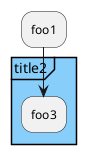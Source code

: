 {
  "sha1": "ouae3g0a00eb4623ansi0ze0x4fq532",
  "insertion": {
    "when": "2024-06-04T17:28:40.315Z",
    "url": "http://forum.plantuml.net/7551/how-do-you-color-a-partition-in-new-activity-syntax",
    "user": "plantuml@gmail.com"
  }
}
@startuml
:foo1;
partition title2 #LightSkyBlue {
:foo3;
}
@enduml
